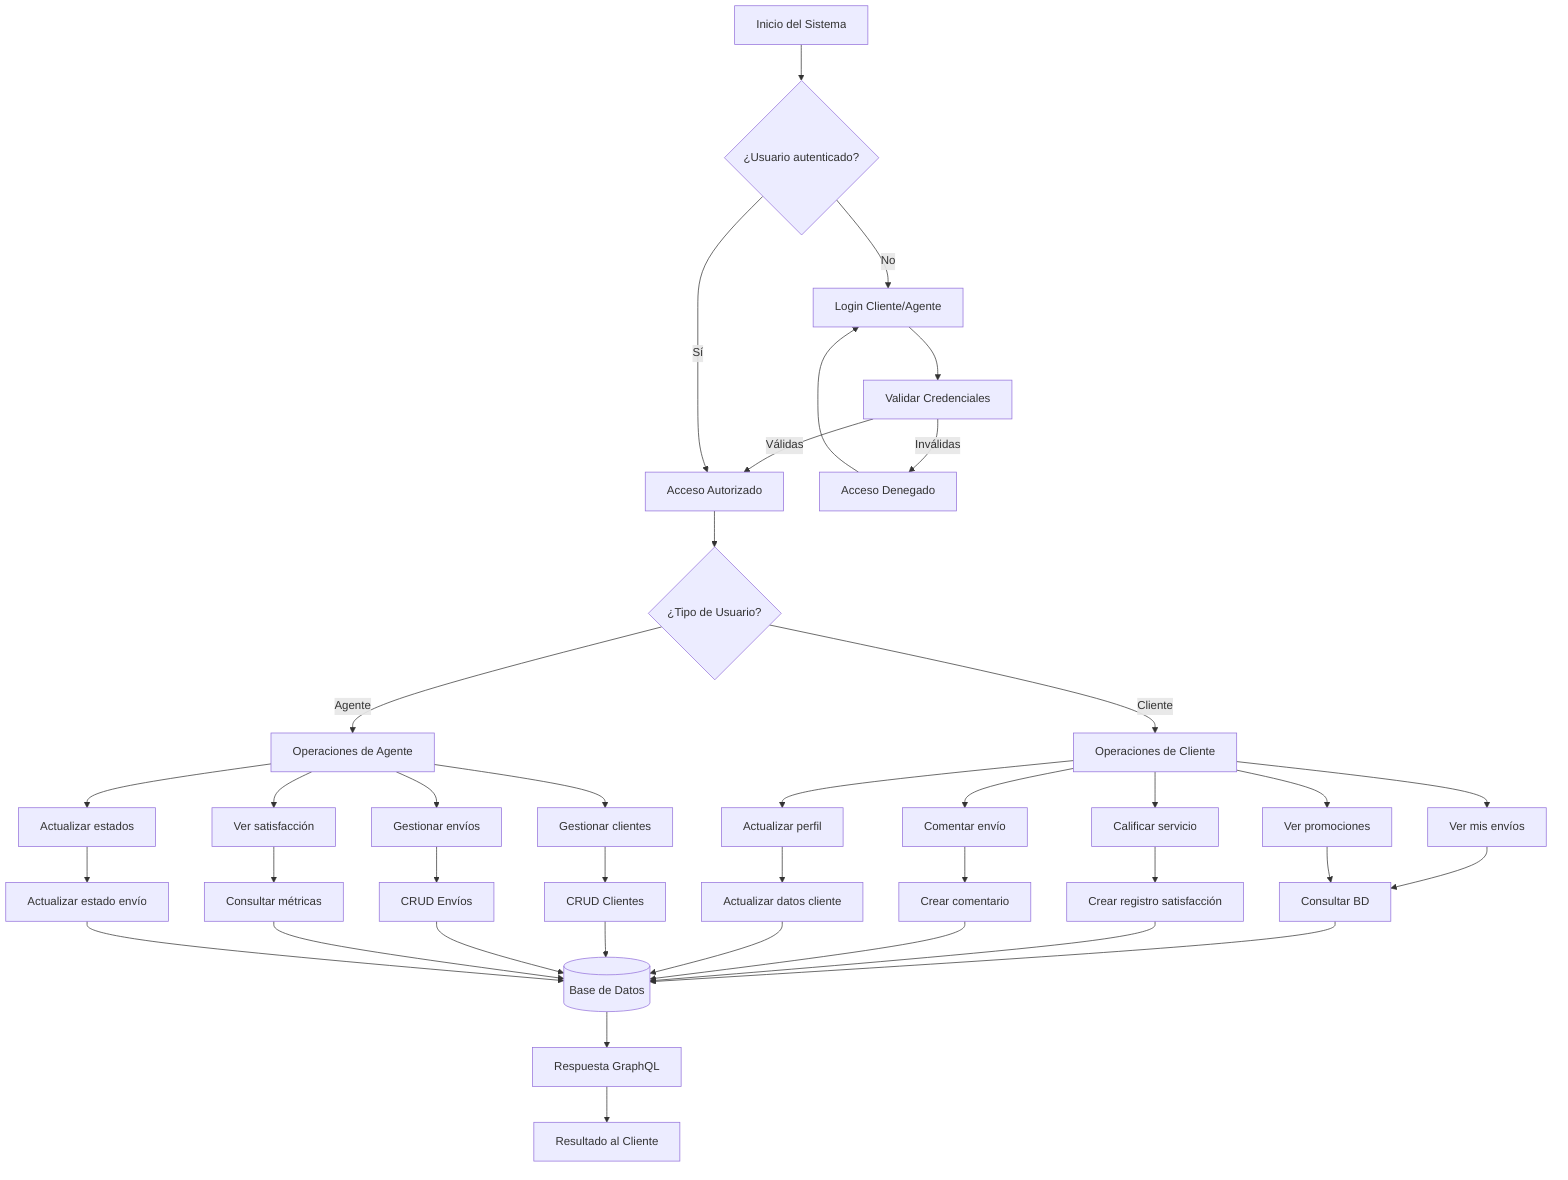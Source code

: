 flowchart TD
    A[Inicio del Sistema] --> B{¿Usuario autenticado?}
    
    B -->|No| C[Login Cliente/Agente]
    C --> D[Validar Credenciales]
    D -->|Válidas| E[Acceso Autorizado]
    D -->|Inválidas| F[Acceso Denegado]
    F --> C
    
    B -->|Sí| E
    E --> G{¿Tipo de Usuario?}
    
    G -->|Cliente| H[Operaciones de Cliente]
    G -->|Agente| I[Operaciones de Agente]
    
    H --> H1[Ver mis envíos]
    H --> H2[Ver promociones]
    H --> H3[Calificar servicio]
    H --> H4[Comentar envío]
    H --> H5[Actualizar perfil]
    
    I --> I1[Gestionar clientes]
    I --> I2[Gestionar envíos]
    I --> I3[Ver satisfacción]
    I --> I4[Actualizar estados]
    
    H1 --> J[Consultar BD]
    H2 --> J
    H3 --> K[Crear registro satisfacción]
    H4 --> L[Crear comentario]
    H5 --> M[Actualizar datos cliente]
    
    I1 --> N[CRUD Clientes]
    I2 --> O[CRUD Envíos]
    I3 --> P[Consultar métricas]
    I4 --> Q[Actualizar estado envío]
    
    J --> R[(Base de Datos)]
    K --> R
    L --> R
    M --> R
    N --> R
    O --> R
    P --> R
    Q --> R
    
    R --> S[Respuesta GraphQL]
    S --> T[Resultado al Cliente]